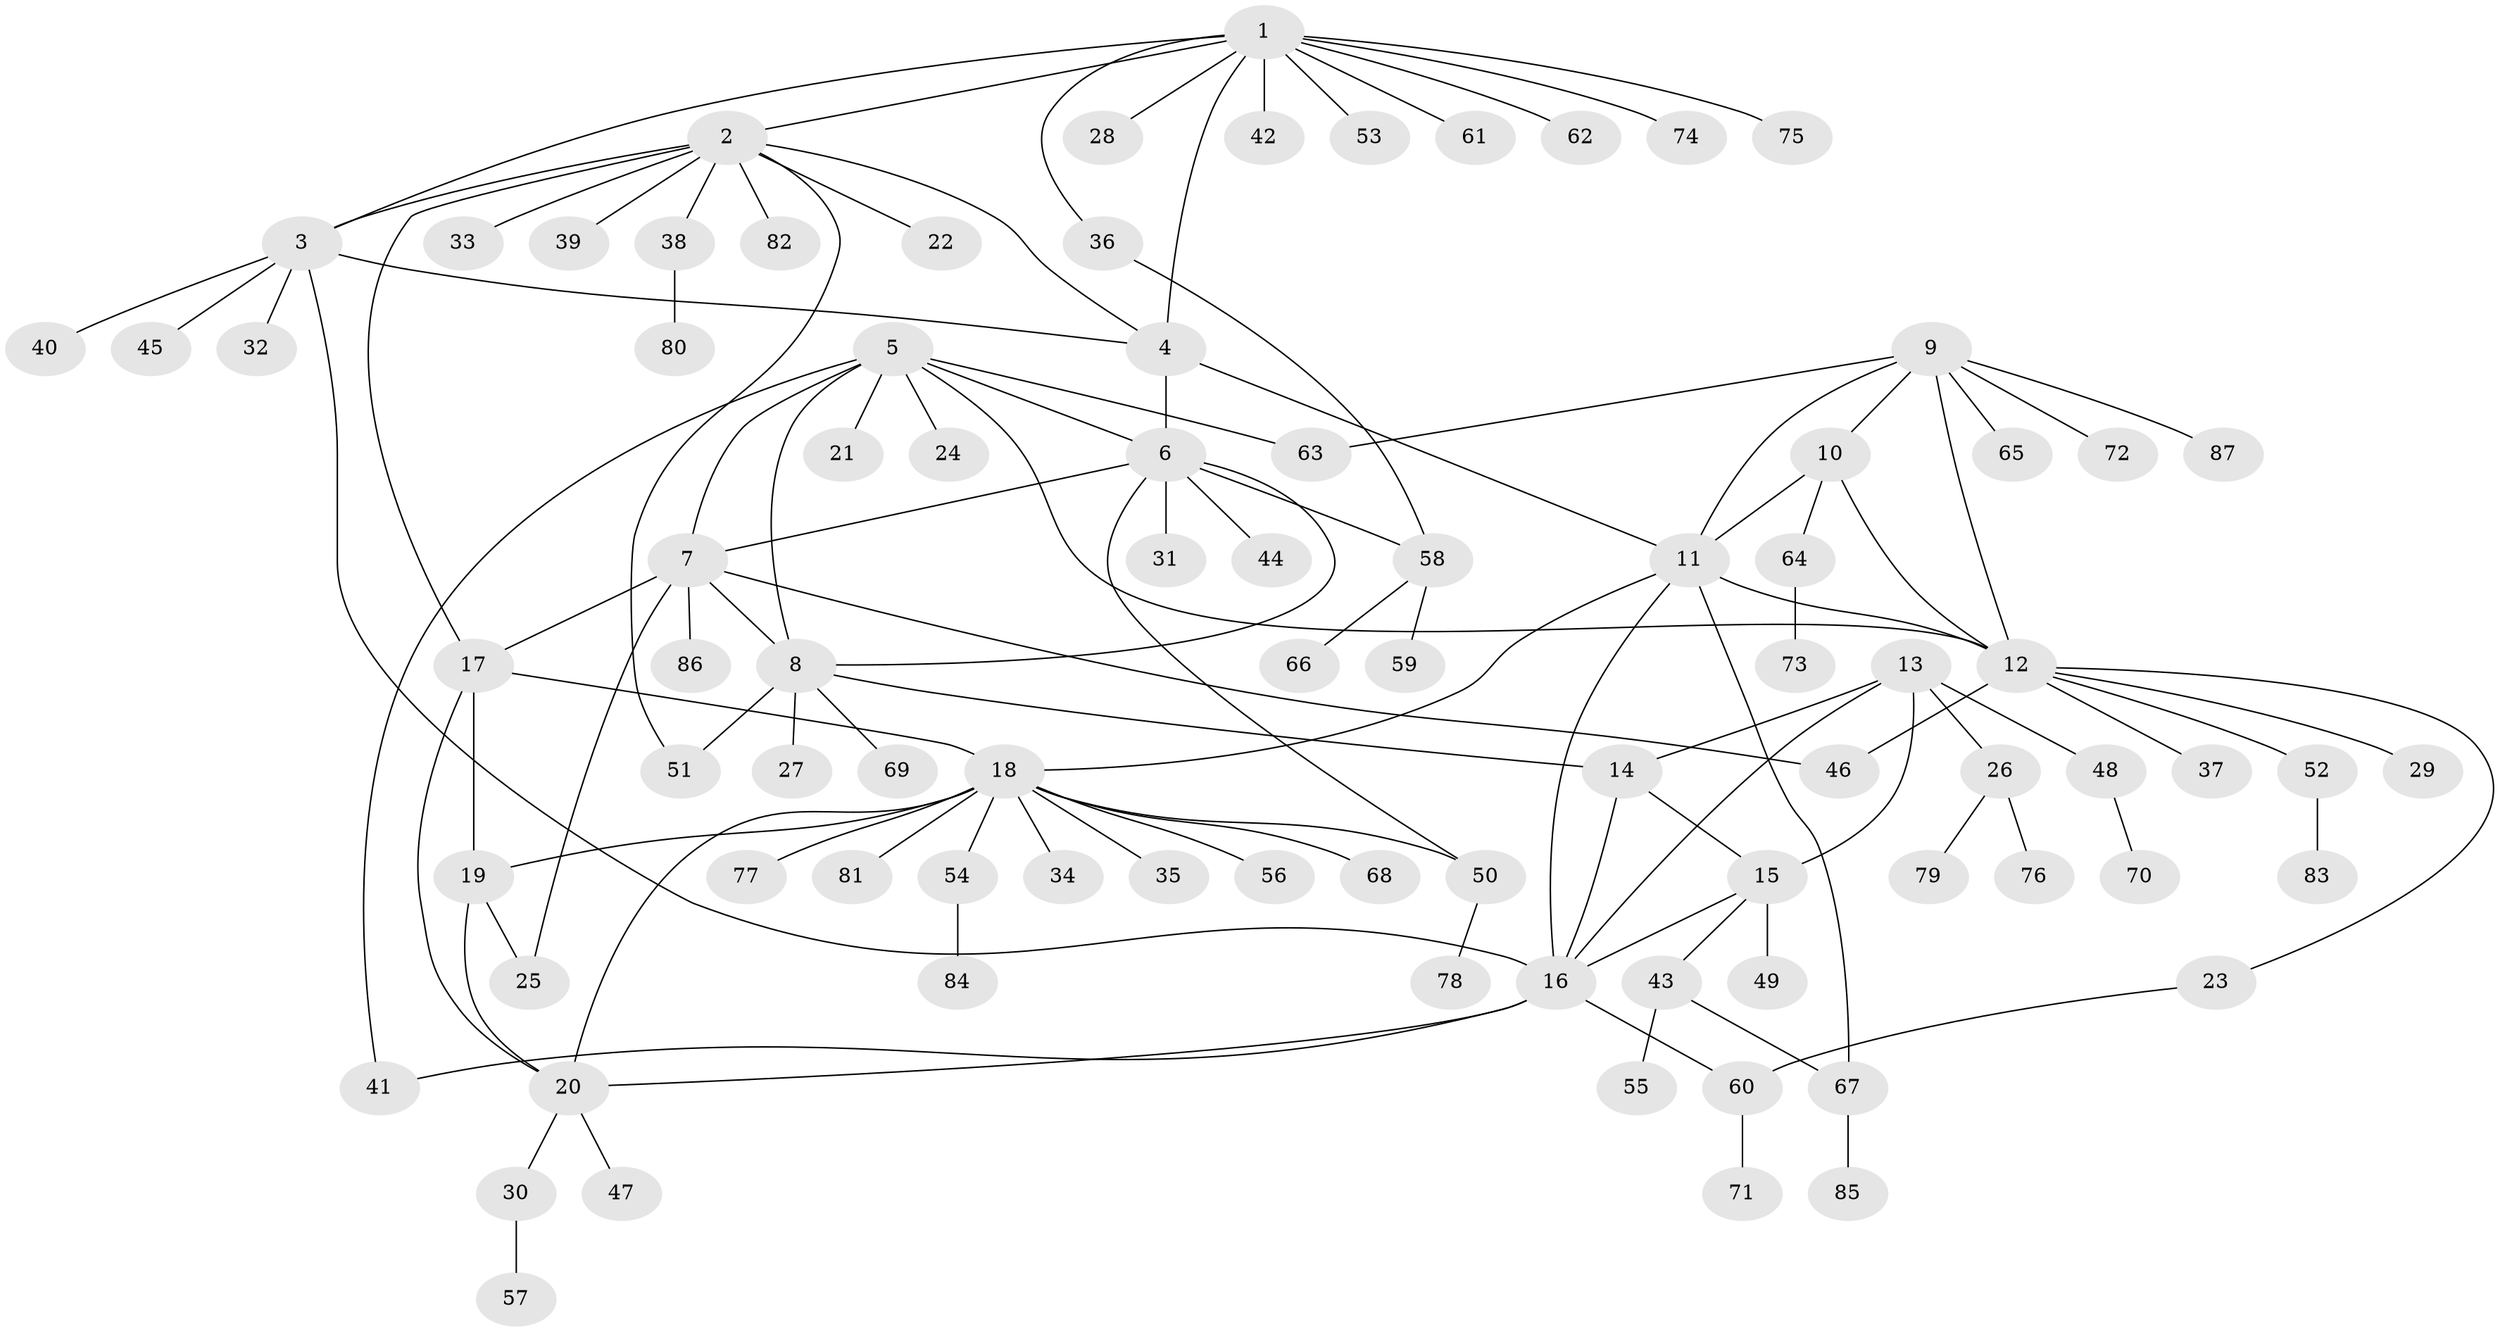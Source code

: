 // coarse degree distribution, {10: 0.018867924528301886, 9: 0.018867924528301886, 6: 0.05660377358490566, 5: 0.11320754716981132, 7: 0.018867924528301886, 4: 0.05660377358490566, 8: 0.03773584905660377, 2: 0.1509433962264151, 11: 0.018867924528301886, 1: 0.4716981132075472, 3: 0.03773584905660377}
// Generated by graph-tools (version 1.1) at 2025/52/03/04/25 22:52:21]
// undirected, 87 vertices, 116 edges
graph export_dot {
  node [color=gray90,style=filled];
  1;
  2;
  3;
  4;
  5;
  6;
  7;
  8;
  9;
  10;
  11;
  12;
  13;
  14;
  15;
  16;
  17;
  18;
  19;
  20;
  21;
  22;
  23;
  24;
  25;
  26;
  27;
  28;
  29;
  30;
  31;
  32;
  33;
  34;
  35;
  36;
  37;
  38;
  39;
  40;
  41;
  42;
  43;
  44;
  45;
  46;
  47;
  48;
  49;
  50;
  51;
  52;
  53;
  54;
  55;
  56;
  57;
  58;
  59;
  60;
  61;
  62;
  63;
  64;
  65;
  66;
  67;
  68;
  69;
  70;
  71;
  72;
  73;
  74;
  75;
  76;
  77;
  78;
  79;
  80;
  81;
  82;
  83;
  84;
  85;
  86;
  87;
  1 -- 2;
  1 -- 3;
  1 -- 4;
  1 -- 28;
  1 -- 36;
  1 -- 42;
  1 -- 53;
  1 -- 61;
  1 -- 62;
  1 -- 74;
  1 -- 75;
  2 -- 3;
  2 -- 4;
  2 -- 17;
  2 -- 22;
  2 -- 33;
  2 -- 38;
  2 -- 39;
  2 -- 51;
  2 -- 82;
  3 -- 4;
  3 -- 16;
  3 -- 32;
  3 -- 40;
  3 -- 45;
  4 -- 6;
  4 -- 11;
  5 -- 6;
  5 -- 7;
  5 -- 8;
  5 -- 12;
  5 -- 21;
  5 -- 24;
  5 -- 41;
  5 -- 63;
  6 -- 7;
  6 -- 8;
  6 -- 31;
  6 -- 44;
  6 -- 50;
  6 -- 58;
  7 -- 8;
  7 -- 17;
  7 -- 25;
  7 -- 46;
  7 -- 86;
  8 -- 14;
  8 -- 27;
  8 -- 51;
  8 -- 69;
  9 -- 10;
  9 -- 11;
  9 -- 12;
  9 -- 63;
  9 -- 65;
  9 -- 72;
  9 -- 87;
  10 -- 11;
  10 -- 12;
  10 -- 64;
  11 -- 12;
  11 -- 16;
  11 -- 18;
  11 -- 67;
  12 -- 23;
  12 -- 29;
  12 -- 37;
  12 -- 46;
  12 -- 52;
  13 -- 14;
  13 -- 15;
  13 -- 16;
  13 -- 26;
  13 -- 48;
  14 -- 15;
  14 -- 16;
  15 -- 16;
  15 -- 43;
  15 -- 49;
  16 -- 20;
  16 -- 41;
  16 -- 60;
  17 -- 18;
  17 -- 19;
  17 -- 20;
  18 -- 19;
  18 -- 20;
  18 -- 34;
  18 -- 35;
  18 -- 50;
  18 -- 54;
  18 -- 56;
  18 -- 68;
  18 -- 77;
  18 -- 81;
  19 -- 20;
  19 -- 25;
  20 -- 30;
  20 -- 47;
  23 -- 60;
  26 -- 76;
  26 -- 79;
  30 -- 57;
  36 -- 58;
  38 -- 80;
  43 -- 55;
  43 -- 67;
  48 -- 70;
  50 -- 78;
  52 -- 83;
  54 -- 84;
  58 -- 59;
  58 -- 66;
  60 -- 71;
  64 -- 73;
  67 -- 85;
}
